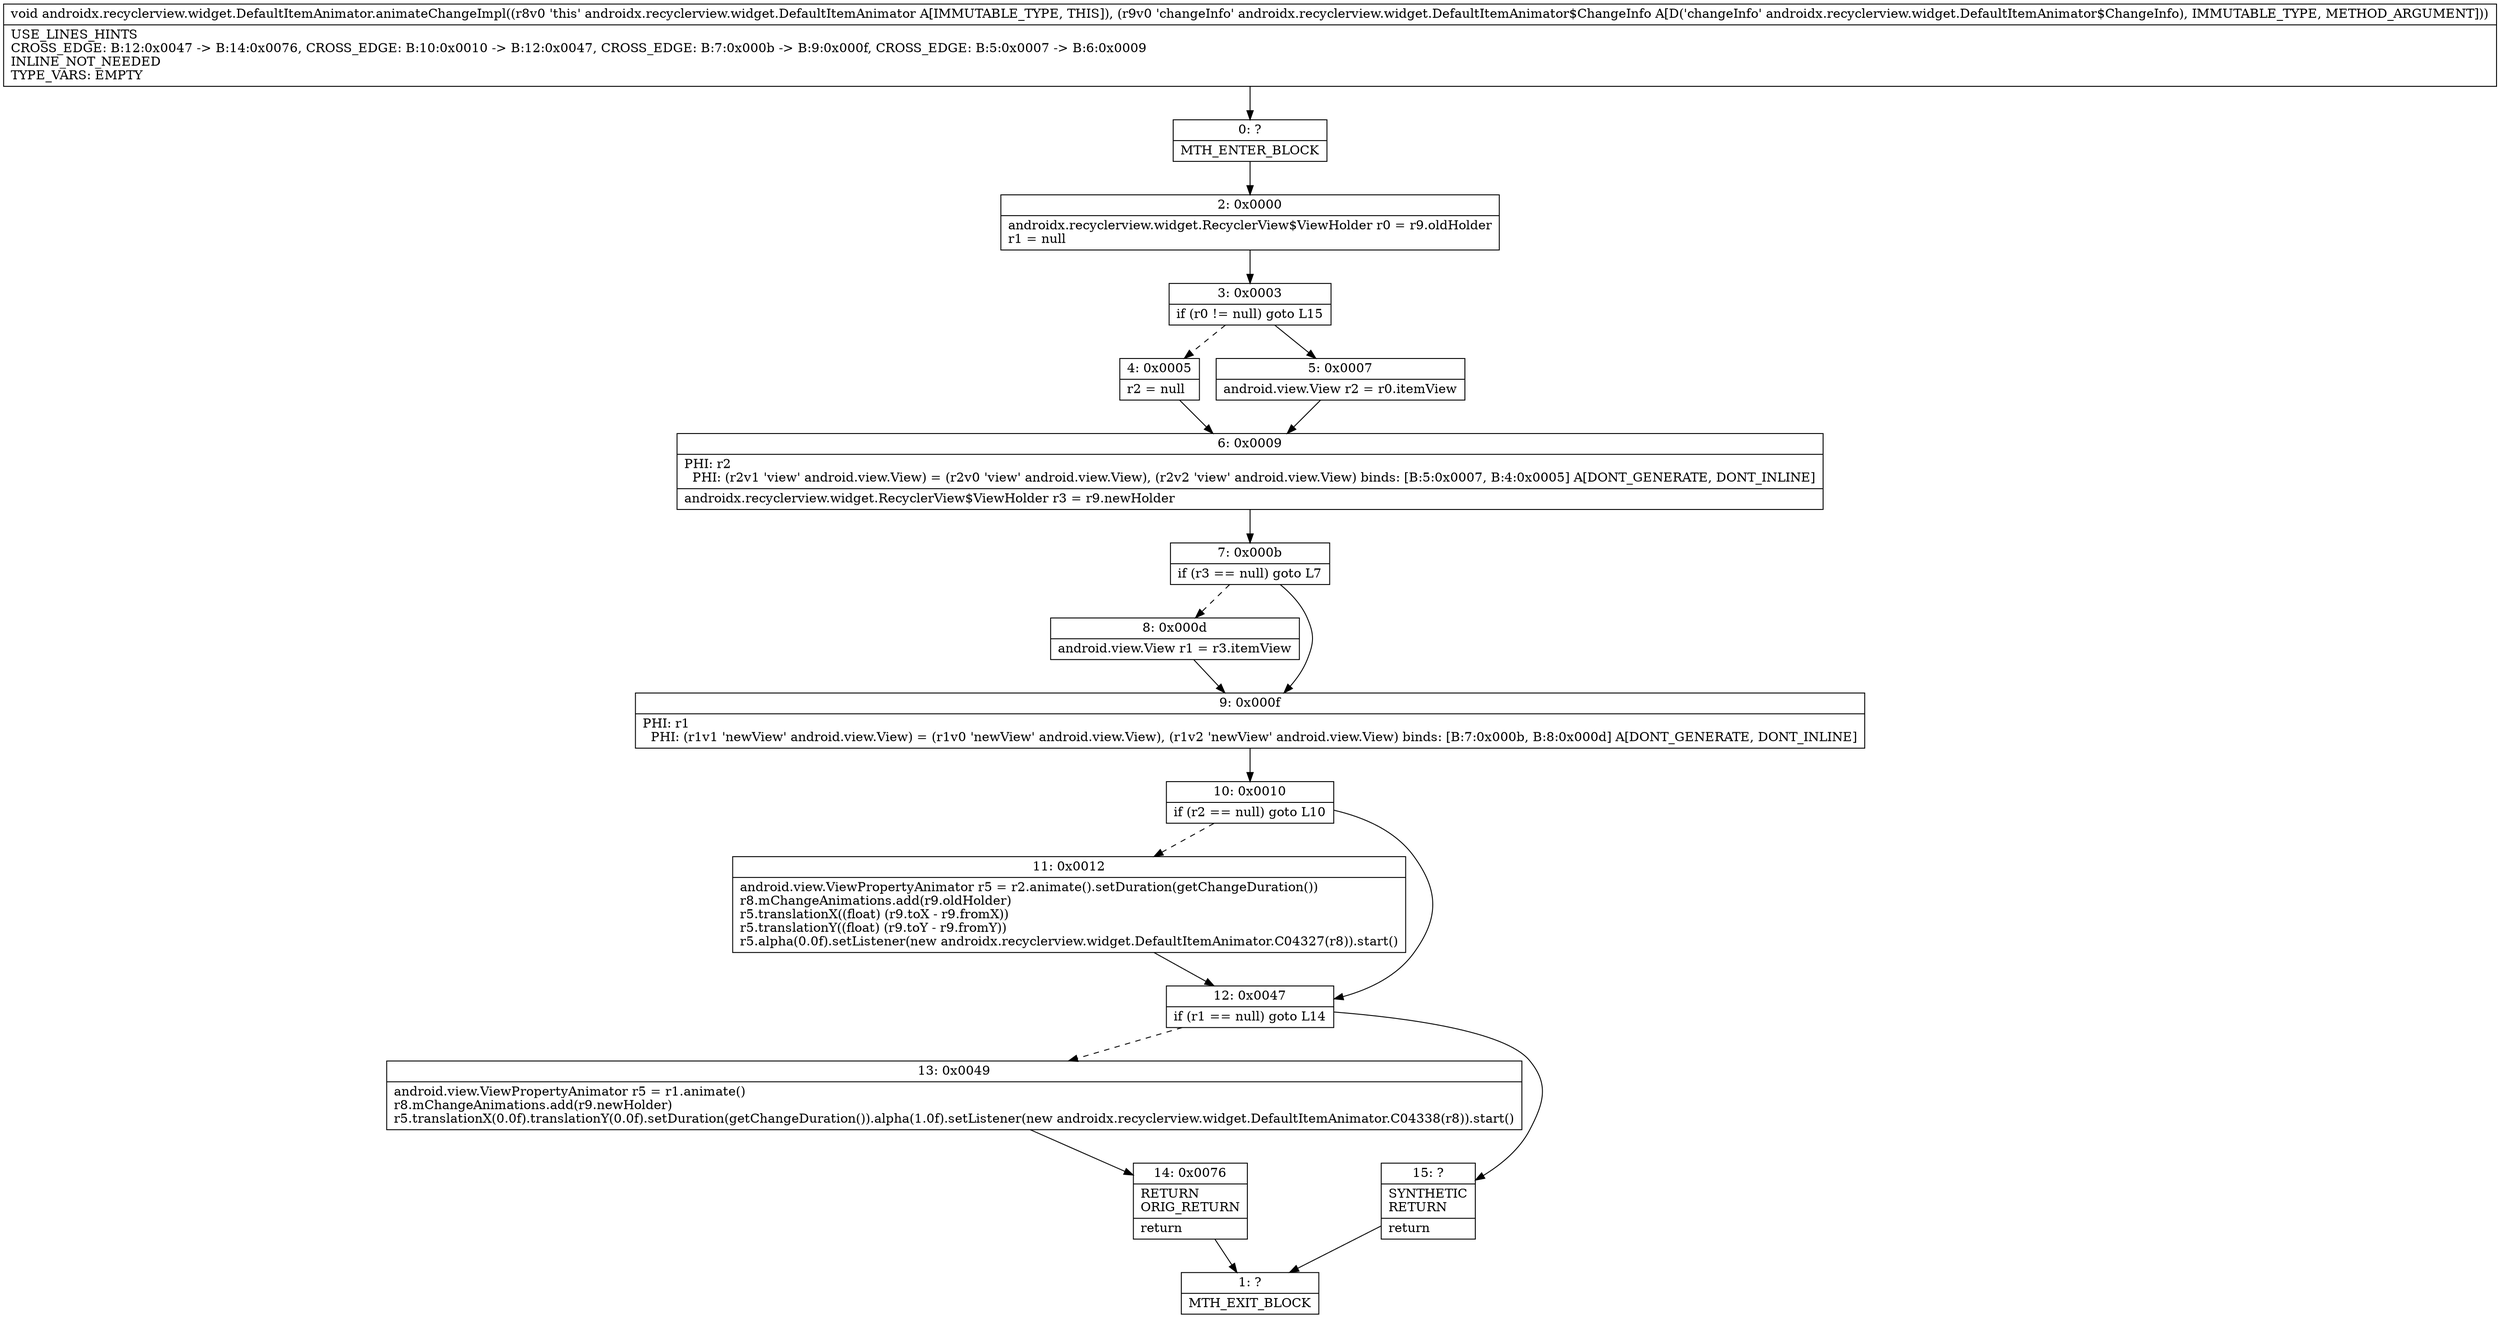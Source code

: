 digraph "CFG forandroidx.recyclerview.widget.DefaultItemAnimator.animateChangeImpl(Landroidx\/recyclerview\/widget\/DefaultItemAnimator$ChangeInfo;)V" {
Node_0 [shape=record,label="{0\:\ ?|MTH_ENTER_BLOCK\l}"];
Node_2 [shape=record,label="{2\:\ 0x0000|androidx.recyclerview.widget.RecyclerView$ViewHolder r0 = r9.oldHolder\lr1 = null\l}"];
Node_3 [shape=record,label="{3\:\ 0x0003|if (r0 != null) goto L15\l}"];
Node_4 [shape=record,label="{4\:\ 0x0005|r2 = null\l}"];
Node_6 [shape=record,label="{6\:\ 0x0009|PHI: r2 \l  PHI: (r2v1 'view' android.view.View) = (r2v0 'view' android.view.View), (r2v2 'view' android.view.View) binds: [B:5:0x0007, B:4:0x0005] A[DONT_GENERATE, DONT_INLINE]\l|androidx.recyclerview.widget.RecyclerView$ViewHolder r3 = r9.newHolder\l}"];
Node_7 [shape=record,label="{7\:\ 0x000b|if (r3 == null) goto L7\l}"];
Node_8 [shape=record,label="{8\:\ 0x000d|android.view.View r1 = r3.itemView\l}"];
Node_9 [shape=record,label="{9\:\ 0x000f|PHI: r1 \l  PHI: (r1v1 'newView' android.view.View) = (r1v0 'newView' android.view.View), (r1v2 'newView' android.view.View) binds: [B:7:0x000b, B:8:0x000d] A[DONT_GENERATE, DONT_INLINE]\l}"];
Node_10 [shape=record,label="{10\:\ 0x0010|if (r2 == null) goto L10\l}"];
Node_11 [shape=record,label="{11\:\ 0x0012|android.view.ViewPropertyAnimator r5 = r2.animate().setDuration(getChangeDuration())\lr8.mChangeAnimations.add(r9.oldHolder)\lr5.translationX((float) (r9.toX \- r9.fromX))\lr5.translationY((float) (r9.toY \- r9.fromY))\lr5.alpha(0.0f).setListener(new androidx.recyclerview.widget.DefaultItemAnimator.C04327(r8)).start()\l}"];
Node_12 [shape=record,label="{12\:\ 0x0047|if (r1 == null) goto L14\l}"];
Node_13 [shape=record,label="{13\:\ 0x0049|android.view.ViewPropertyAnimator r5 = r1.animate()\lr8.mChangeAnimations.add(r9.newHolder)\lr5.translationX(0.0f).translationY(0.0f).setDuration(getChangeDuration()).alpha(1.0f).setListener(new androidx.recyclerview.widget.DefaultItemAnimator.C04338(r8)).start()\l}"];
Node_14 [shape=record,label="{14\:\ 0x0076|RETURN\lORIG_RETURN\l|return\l}"];
Node_1 [shape=record,label="{1\:\ ?|MTH_EXIT_BLOCK\l}"];
Node_15 [shape=record,label="{15\:\ ?|SYNTHETIC\lRETURN\l|return\l}"];
Node_5 [shape=record,label="{5\:\ 0x0007|android.view.View r2 = r0.itemView\l}"];
MethodNode[shape=record,label="{void androidx.recyclerview.widget.DefaultItemAnimator.animateChangeImpl((r8v0 'this' androidx.recyclerview.widget.DefaultItemAnimator A[IMMUTABLE_TYPE, THIS]), (r9v0 'changeInfo' androidx.recyclerview.widget.DefaultItemAnimator$ChangeInfo A[D('changeInfo' androidx.recyclerview.widget.DefaultItemAnimator$ChangeInfo), IMMUTABLE_TYPE, METHOD_ARGUMENT]))  | USE_LINES_HINTS\lCROSS_EDGE: B:12:0x0047 \-\> B:14:0x0076, CROSS_EDGE: B:10:0x0010 \-\> B:12:0x0047, CROSS_EDGE: B:7:0x000b \-\> B:9:0x000f, CROSS_EDGE: B:5:0x0007 \-\> B:6:0x0009\lINLINE_NOT_NEEDED\lTYPE_VARS: EMPTY\l}"];
MethodNode -> Node_0;Node_0 -> Node_2;
Node_2 -> Node_3;
Node_3 -> Node_4[style=dashed];
Node_3 -> Node_5;
Node_4 -> Node_6;
Node_6 -> Node_7;
Node_7 -> Node_8[style=dashed];
Node_7 -> Node_9;
Node_8 -> Node_9;
Node_9 -> Node_10;
Node_10 -> Node_11[style=dashed];
Node_10 -> Node_12;
Node_11 -> Node_12;
Node_12 -> Node_13[style=dashed];
Node_12 -> Node_15;
Node_13 -> Node_14;
Node_14 -> Node_1;
Node_15 -> Node_1;
Node_5 -> Node_6;
}

